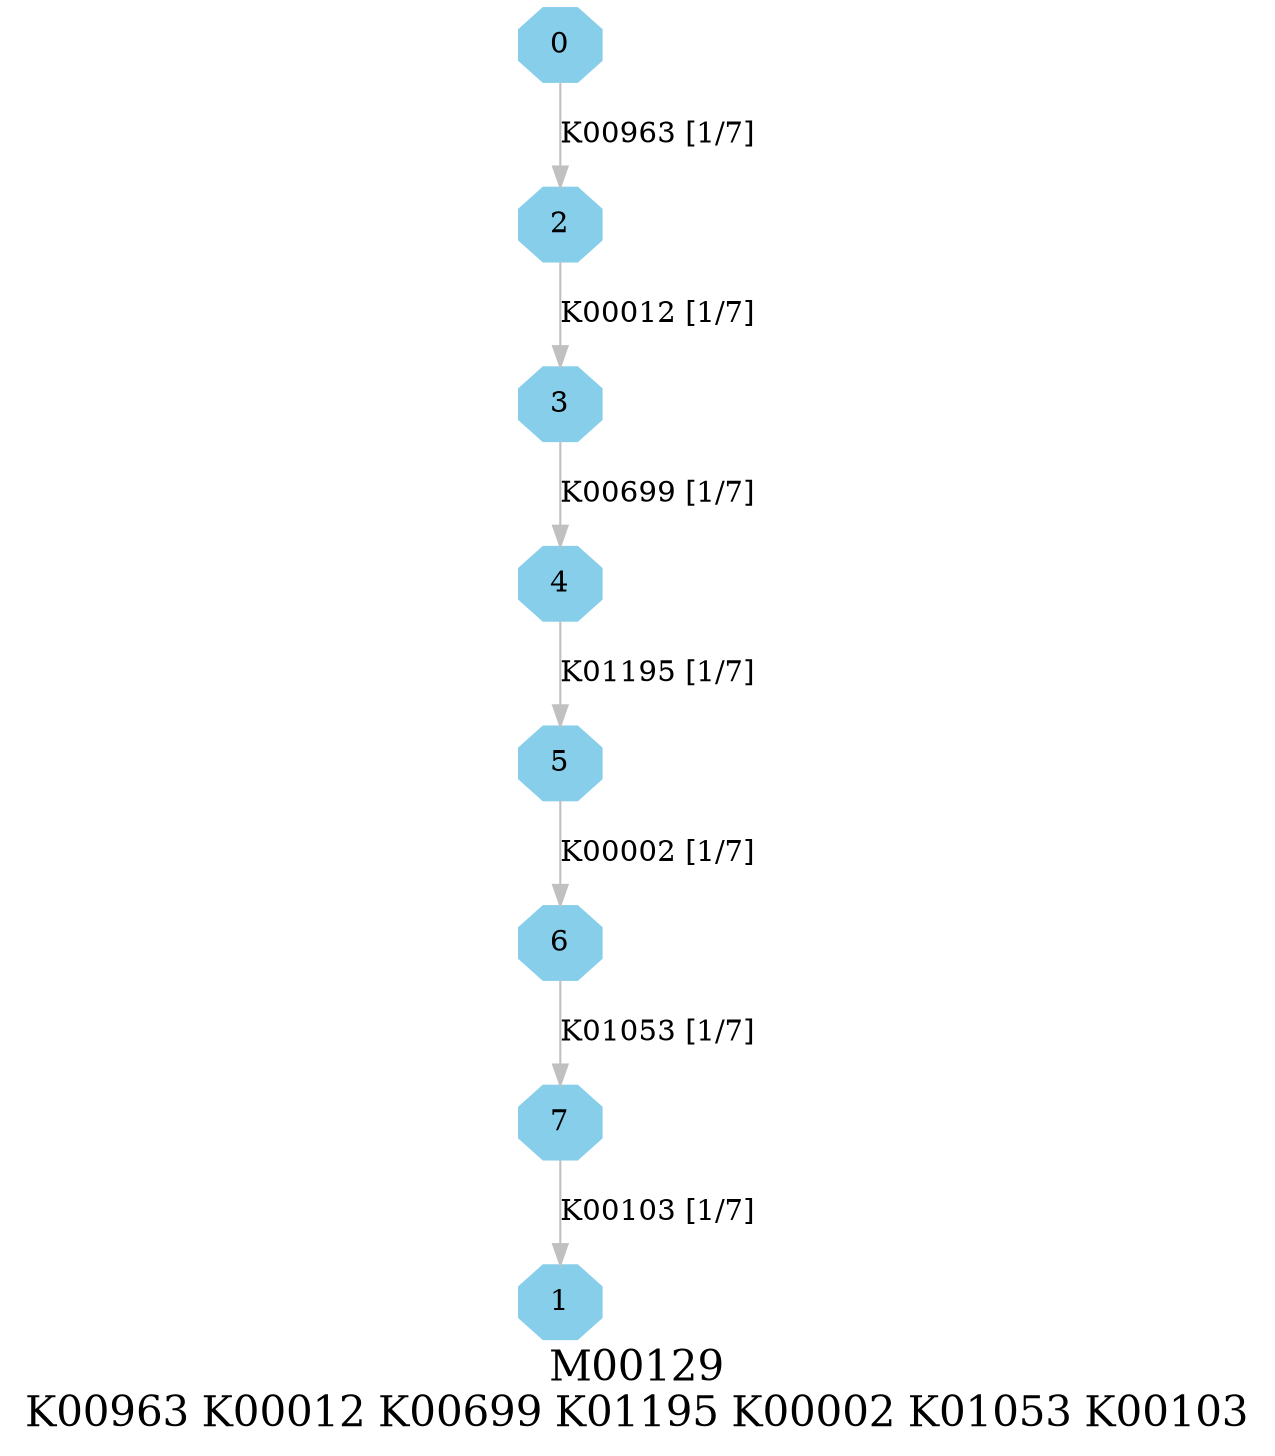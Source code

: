digraph G {
graph [label="M00129
K00963 K00012 K00699 K01195 K00002 K01053 K00103",fontsize=20];
node [shape=box,style=filled];
edge [len=3,color=grey];
{node [width=.3,height=.3,shape=octagon,style=filled,color=skyblue] 0 1 2 3 4 5 6 7 }
0 -> 2 [label="K00963 [1/7]"];
2 -> 3 [label="K00012 [1/7]"];
3 -> 4 [label="K00699 [1/7]"];
4 -> 5 [label="K01195 [1/7]"];
5 -> 6 [label="K00002 [1/7]"];
6 -> 7 [label="K01053 [1/7]"];
7 -> 1 [label="K00103 [1/7]"];
}